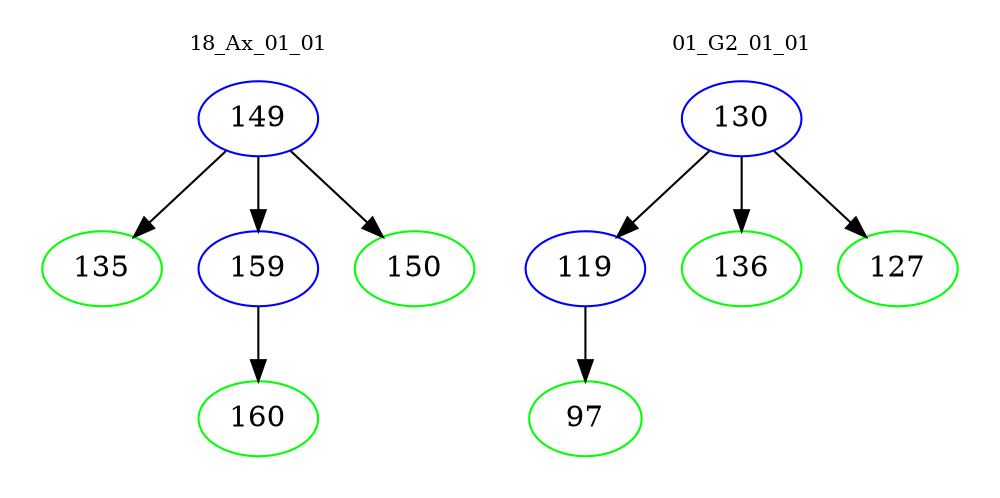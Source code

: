 digraph{
subgraph cluster_0 {
color = white
label = "18_Ax_01_01";
fontsize=10;
T0_149 [label="149", color="blue"]
T0_149 -> T0_135 [color="black"]
T0_135 [label="135", color="green"]
T0_149 -> T0_159 [color="black"]
T0_159 [label="159", color="blue"]
T0_159 -> T0_160 [color="black"]
T0_160 [label="160", color="green"]
T0_149 -> T0_150 [color="black"]
T0_150 [label="150", color="green"]
}
subgraph cluster_1 {
color = white
label = "01_G2_01_01";
fontsize=10;
T1_130 [label="130", color="blue"]
T1_130 -> T1_119 [color="black"]
T1_119 [label="119", color="blue"]
T1_119 -> T1_97 [color="black"]
T1_97 [label="97", color="green"]
T1_130 -> T1_136 [color="black"]
T1_136 [label="136", color="green"]
T1_130 -> T1_127 [color="black"]
T1_127 [label="127", color="green"]
}
}
